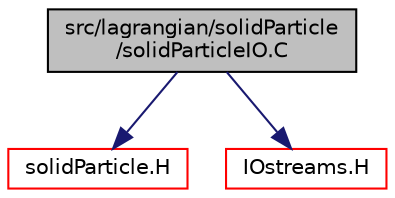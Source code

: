 digraph "src/lagrangian/solidParticle/solidParticleIO.C"
{
  bgcolor="transparent";
  edge [fontname="Helvetica",fontsize="10",labelfontname="Helvetica",labelfontsize="10"];
  node [fontname="Helvetica",fontsize="10",shape=record];
  Node1 [label="src/lagrangian/solidParticle\l/solidParticleIO.C",height=0.2,width=0.4,color="black", fillcolor="grey75", style="filled" fontcolor="black"];
  Node1 -> Node2 [color="midnightblue",fontsize="10",style="solid",fontname="Helvetica"];
  Node2 [label="solidParticle.H",height=0.2,width=0.4,color="red",URL="$solidParticle_8H.html"];
  Node1 -> Node3 [color="midnightblue",fontsize="10",style="solid",fontname="Helvetica"];
  Node3 [label="IOstreams.H",height=0.2,width=0.4,color="red",URL="$IOstreams_8H.html",tooltip="Useful combination of include files which define Sin, Sout and Serr and the use of IO streams general..."];
}
